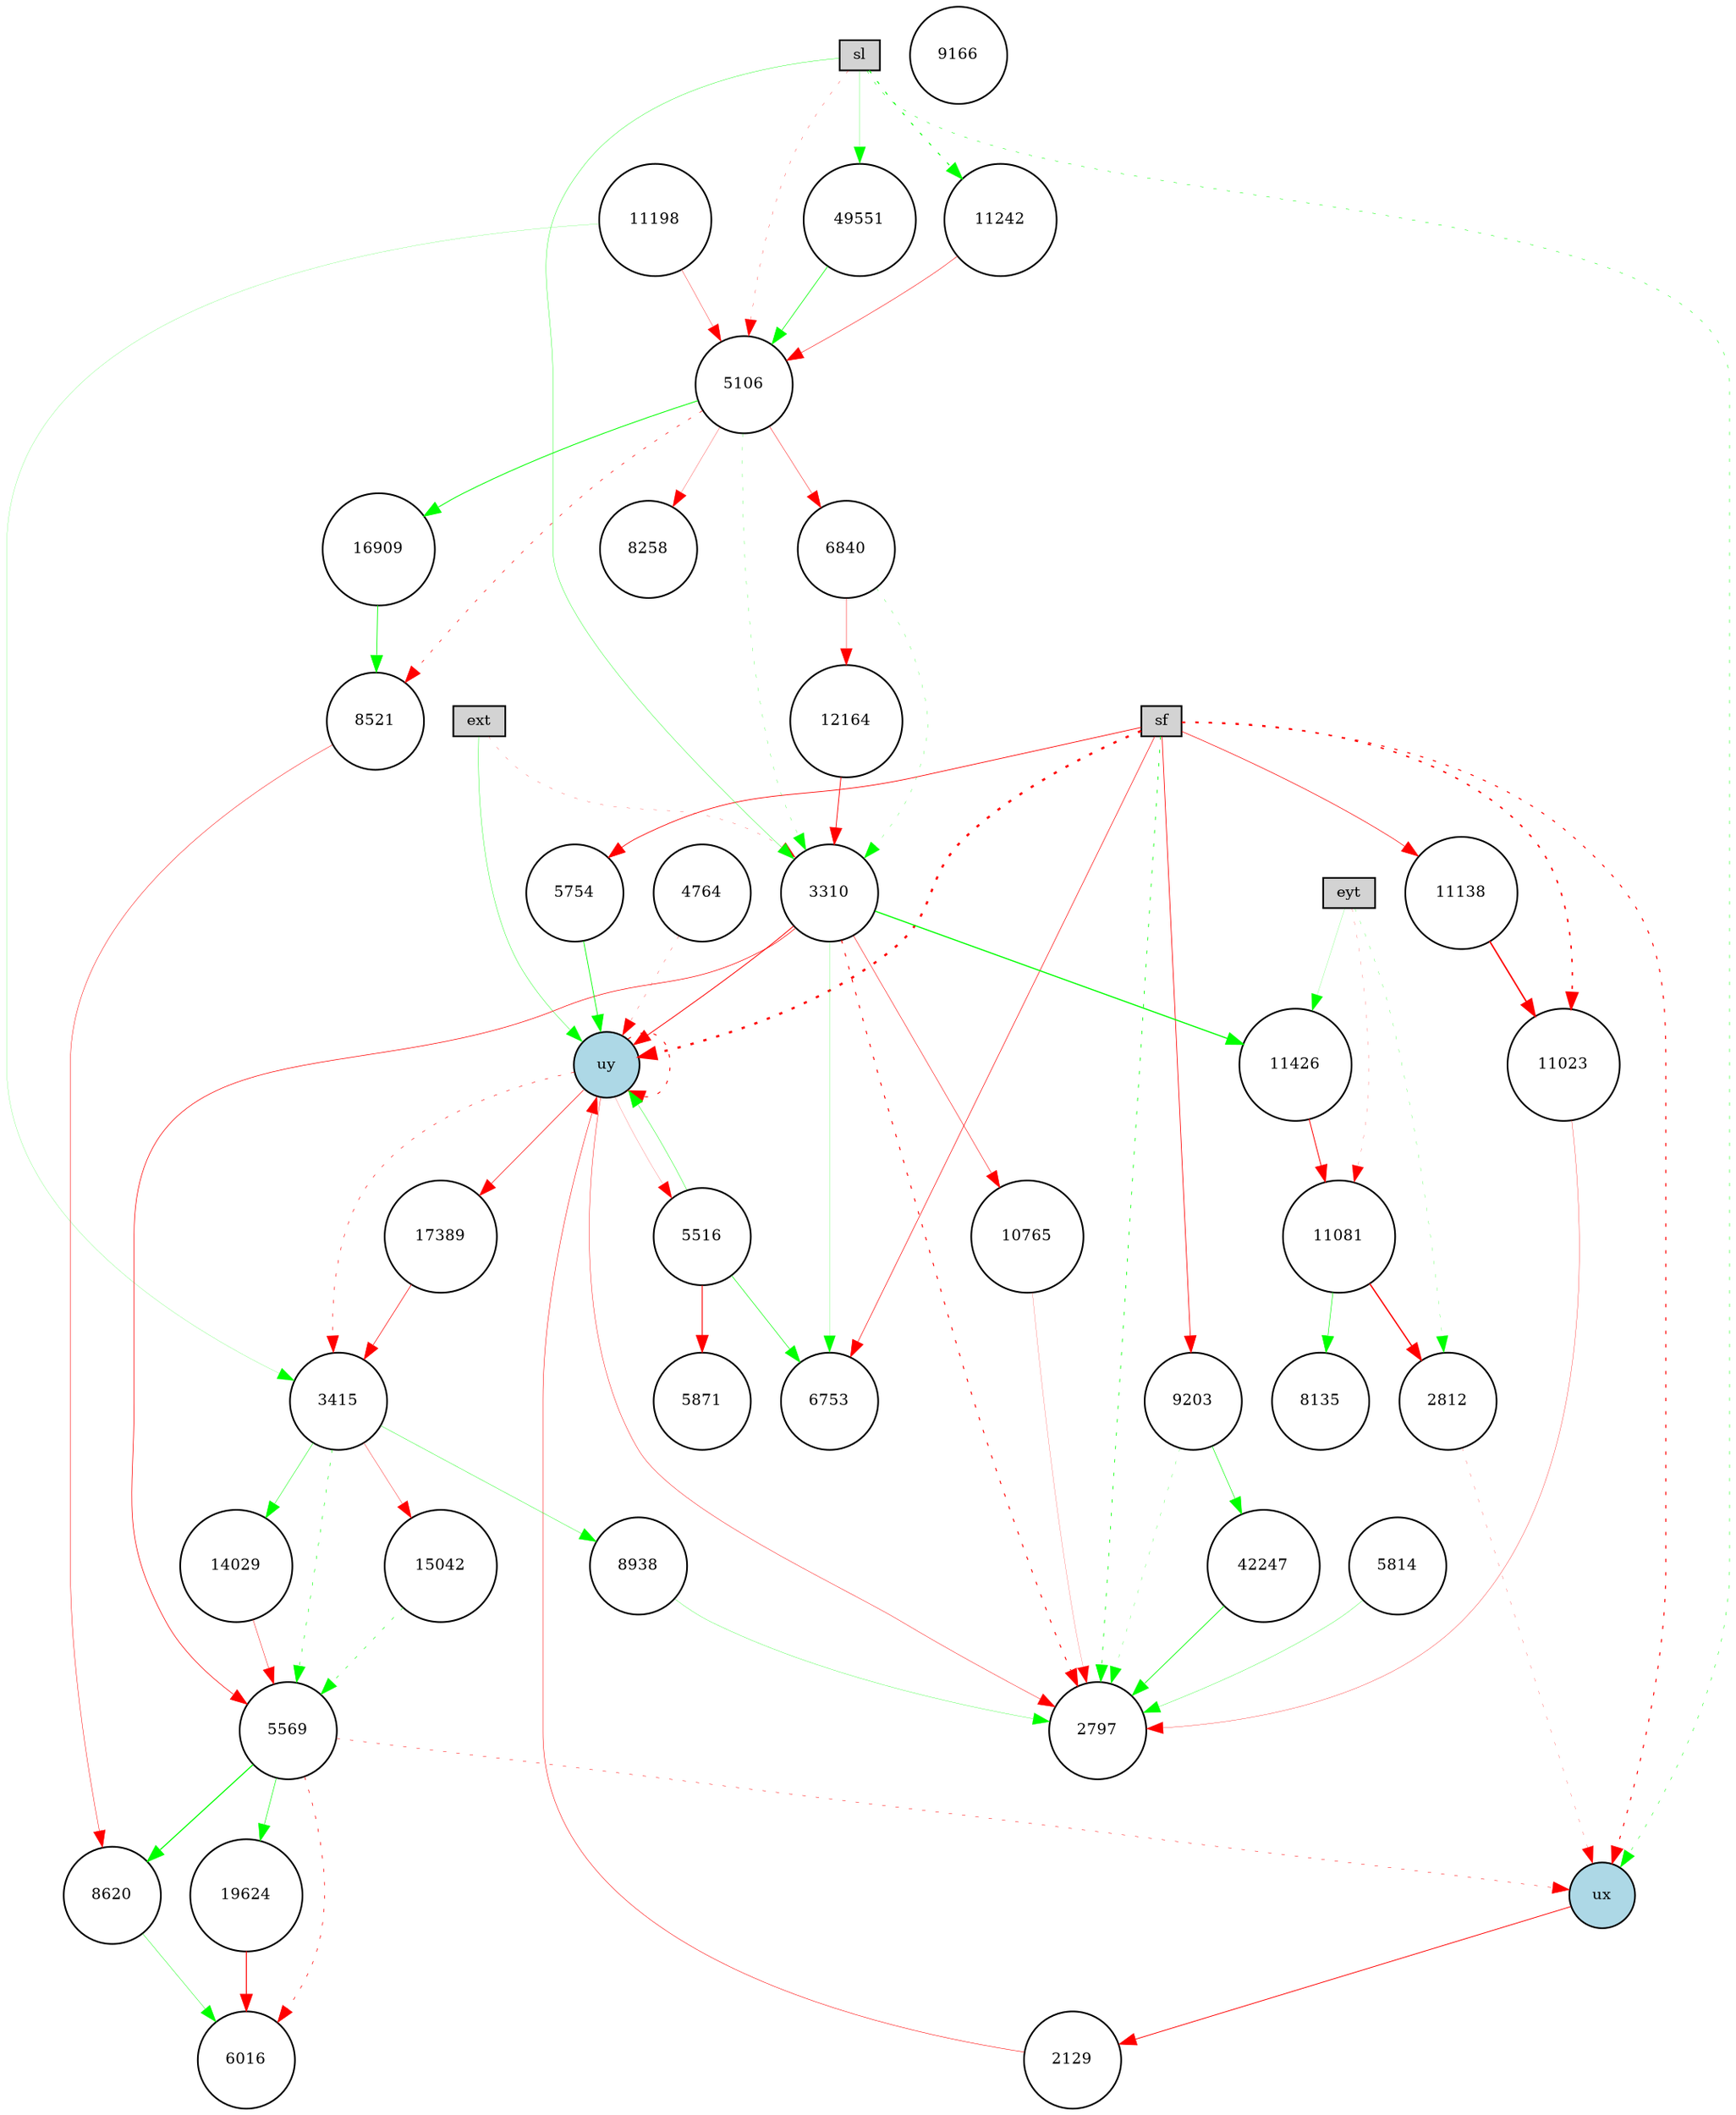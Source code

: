 digraph {
	node [fontsize=9 height=0.2 shape=circle width=0.2]
	ext [fillcolor=lightgray shape=box style=filled]
	eyt [fillcolor=lightgray shape=box style=filled]
	sf [fillcolor=lightgray shape=box style=filled]
	sl [fillcolor=lightgray shape=box style=filled]
	ux [fillcolor=lightblue style=filled]
	uy [fillcolor=lightblue style=filled]
	6016 [fillcolor=white style=filled]
	11138 [fillcolor=white style=filled]
	12164 [fillcolor=white style=filled]
	42247 [fillcolor=white style=filled]
	5516 [fillcolor=white style=filled]
	10765 [fillcolor=white style=filled]
	16909 [fillcolor=white style=filled]
	49551 [fillcolor=white style=filled]
	11023 [fillcolor=white style=filled]
	4764 [fillcolor=white style=filled]
	11426 [fillcolor=white style=filled]
	19624 [fillcolor=white style=filled]
	8620 [fillcolor=white style=filled]
	5814 [fillcolor=white style=filled]
	6840 [fillcolor=white style=filled]
	11198 [fillcolor=white style=filled]
	5569 [fillcolor=white style=filled]
	8258 [fillcolor=white style=filled]
	15042 [fillcolor=white style=filled]
	8135 [fillcolor=white style=filled]
	8521 [fillcolor=white style=filled]
	11081 [fillcolor=white style=filled]
	14029 [fillcolor=white style=filled]
	9166 [fillcolor=white style=filled]
	2129 [fillcolor=white style=filled]
	3415 [fillcolor=white style=filled]
	6753 [fillcolor=white style=filled]
	11242 [fillcolor=white style=filled]
	8938 [fillcolor=white style=filled]
	2797 [fillcolor=white style=filled]
	17389 [fillcolor=white style=filled]
	3310 [fillcolor=white style=filled]
	5871 [fillcolor=white style=filled]
	5106 [fillcolor=white style=filled]
	9203 [fillcolor=white style=filled]
	5754 [fillcolor=white style=filled]
	2812 [fillcolor=white style=filled]
	5106 -> 3310 [color=green penwidth=0.15010357996137264 style=dotted]
	17389 -> 3415 [color=red penwidth=0.34614506023831815 style=solid]
	5516 -> uy [color=green penwidth=0.23093926866036013 style=solid]
	5106 -> 8521 [color=red penwidth=0.3438101480778808 style=dotted]
	11426 -> 11081 [color=red penwidth=0.48623875574002484 style=solid]
	uy -> 3415 [color=red penwidth=0.2993119292822818 style=dotted]
	sl -> 11242 [color=green penwidth=0.558482180313556 style=dotted]
	42247 -> 2797 [color=green penwidth=0.43632363521617756 style=solid]
	11198 -> 3415 [color=green penwidth=0.10505853788633919 style=solid]
	2129 -> uy [color=red penwidth=0.27530949339030697 style=solid]
	15042 -> 5569 [color=green penwidth=0.2849245737679438 style=dotted]
	12164 -> 3310 [color=red penwidth=0.44306949188534817 style=solid]
	5569 -> 19624 [color=green penwidth=0.3216588320785131 style=solid]
	4764 -> uy [color=red penwidth=0.15383765983856298 style=dotted]
	sl -> 3310 [color=green penwidth=0.20212825845497895 style=solid]
	5569 -> ux [color=red penwidth=0.24448848788855923 style=dotted]
	6840 -> 12164 [color=red penwidth=0.2324470419311897 style=solid]
	5569 -> 6016 [color=red penwidth=0.3635200526443245 style=dotted]
	sl -> ux [color=green penwidth=0.2543622104984443 style=dotted]
	5106 -> 16909 [color=green penwidth=0.5056017387455906 style=solid]
	11023 -> 2797 [color=red penwidth=0.17410840105472947 style=solid]
	5569 -> 8620 [color=green penwidth=0.6480099597842315 style=solid]
	sf -> 6753 [color=red penwidth=0.33174381594822167 style=solid]
	8620 -> 6016 [color=green penwidth=0.2277472433448042 style=solid]
	3415 -> 5569 [color=green penwidth=0.2967859750398059 style=dotted]
	3415 -> 15042 [color=red penwidth=0.20040656157232822 style=solid]
	11242 -> 5106 [color=red penwidth=0.27969643214271944 style=solid]
	6840 -> 3310 [color=green penwidth=0.1489989975747571 style=dotted]
	sf -> 11138 [color=red penwidth=0.3484770770426562 style=solid]
	9203 -> 42247 [color=green penwidth=0.32271293332348105 style=solid]
	5754 -> uy [color=green penwidth=0.4331995287619351 style=solid]
	16909 -> 8521 [color=green penwidth=0.4320250360212363 style=solid]
	sf -> 11023 [color=red penwidth=0.8462578561781499 style=dotted]
	11198 -> 5106 [color=red penwidth=0.1935045247551207 style=solid]
	eyt -> 11081 [color=red penwidth=0.11726626230435473 style=dotted]
	3310 -> uy [color=red penwidth=0.48721304460318327 style=solid]
	11081 -> 8135 [color=green penwidth=0.32053420750796674 style=solid]
	sl -> 5106 [color=red penwidth=0.16272765692187247 style=dotted]
	5516 -> 5871 [color=red penwidth=0.5567888895429403 style=solid]
	5814 -> 2797 [color=green penwidth=0.16840571511846525 style=solid]
	sf -> 9203 [color=red penwidth=0.3992075689379728 style=solid]
	5106 -> 6840 [color=red penwidth=0.2352705840954907 style=solid]
	8938 -> 2797 [color=green penwidth=0.15858376445868005 style=solid]
	ext -> uy [color=green penwidth=0.20939136286315033 style=solid]
	3310 -> 2797 [color=red penwidth=0.5625898513377185 style=dotted]
	sf -> uy [color=red penwidth=1.3285287329204258 style=dotted]
	sl -> 49551 [color=green penwidth=0.13037070275777532 style=solid]
	19624 -> 6016 [color=red penwidth=0.5924315868982178 style=solid]
	11081 -> 2812 [color=red penwidth=0.7726432046094518 style=solid]
	49551 -> 5106 [color=green penwidth=0.384392552027467 style=solid]
	9203 -> 2797 [color=green penwidth=0.1490453350608725 style=dotted]
	3310 -> 11426 [color=green penwidth=0.7054768664355389 style=solid]
	8521 -> 8620 [color=red penwidth=0.25075504237281976 style=solid]
	14029 -> 5569 [color=red penwidth=0.23716027575766674 style=solid]
	5516 -> 6753 [color=green penwidth=0.33271110222922295 style=solid]
	10765 -> 2797 [color=red penwidth=0.11286645444033526 style=solid]
	uy -> 5516 [color=red penwidth=0.10945847791532251 style=solid]
	5106 -> 8258 [color=red penwidth=0.153078183132502 style=solid]
	uy -> 2797 [color=red penwidth=0.23352329542313877 style=solid]
	eyt -> 11426 [color=green penwidth=0.10095857965780627 style=solid]
	3310 -> 5569 [color=red penwidth=0.3611084965572935 style=solid]
	3310 -> 10765 [color=red penwidth=0.2757043327093554 style=solid]
	uy -> uy [color=red penwidth=0.5499347513714341 style=dotted]
	ux -> 2129 [color=red penwidth=0.46473676162812216 style=solid]
	eyt -> 2812 [color=green penwidth=0.13773063215245096 style=dotted]
	3310 -> 6753 [color=green penwidth=0.11543152150032633 style=solid]
	ext -> 3310 [color=red penwidth=0.14015754302629332 style=dotted]
	3415 -> 8938 [color=green penwidth=0.20788856174999237 style=solid]
	uy -> 17389 [color=red penwidth=0.33942981530415084 style=solid]
	11138 -> 11023 [color=red penwidth=0.8675770203003772 style=solid]
	3415 -> 14029 [color=green penwidth=0.2564409344223739 style=solid]
	sf -> 5754 [color=red penwidth=0.42687501737111 style=solid]
	sf -> ux [color=red penwidth=0.5883035091297377 style=dotted]
	2812 -> ux [color=red penwidth=0.13204191310482966 style=dotted]
	sf -> 2797 [color=green penwidth=0.4073858317224984 style=dotted]
}
